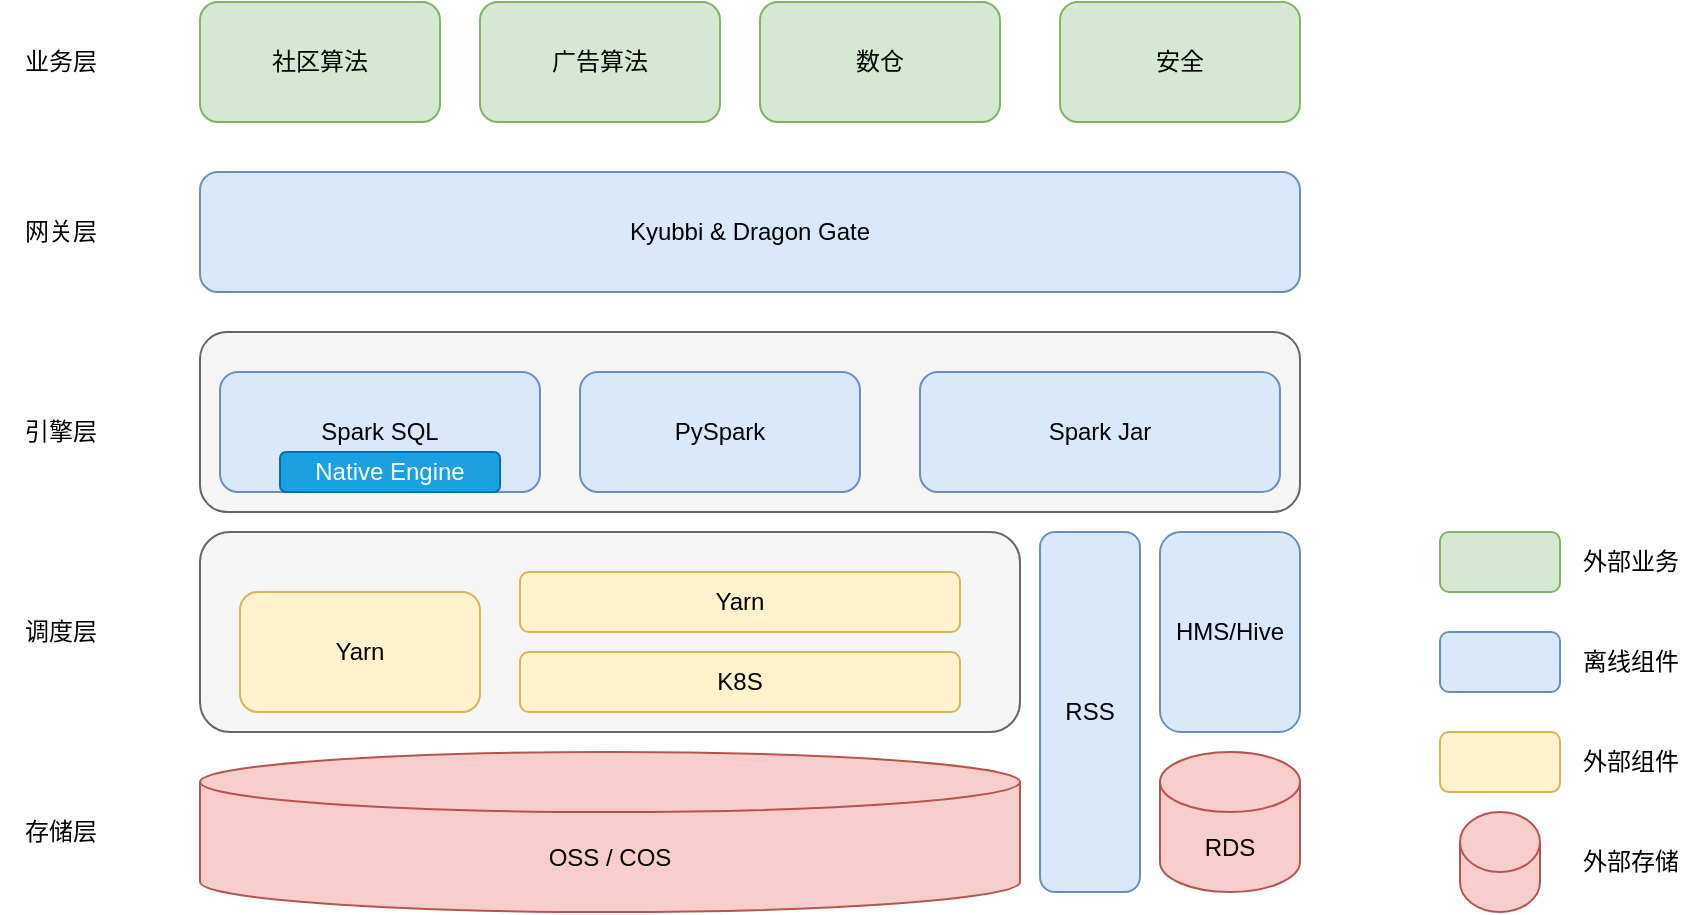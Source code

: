 <mxfile version="24.8.6">
  <diagram name="Page-1" id="zTlZs2GxAq_3RxLiphwF">
    <mxGraphModel dx="1434" dy="786" grid="1" gridSize="10" guides="1" tooltips="1" connect="1" arrows="1" fold="1" page="1" pageScale="1" pageWidth="850" pageHeight="1100" math="0" shadow="0">
      <root>
        <mxCell id="0" />
        <mxCell id="1" parent="0" />
        <mxCell id="dyR7_paAhkqjmsIOhDJc-17" value="" style="rounded=1;whiteSpace=wrap;html=1;fillColor=#f5f5f5;fontColor=#333333;strokeColor=#666666;" vertex="1" parent="1">
          <mxGeometry x="180" y="230" width="550" height="90" as="geometry" />
        </mxCell>
        <mxCell id="dyR7_paAhkqjmsIOhDJc-1" value="OSS / COS" style="shape=cylinder3;whiteSpace=wrap;html=1;boundedLbl=1;backgroundOutline=1;size=15;fillColor=#f8cecc;strokeColor=#b85450;" vertex="1" parent="1">
          <mxGeometry x="180" y="440" width="410" height="80" as="geometry" />
        </mxCell>
        <mxCell id="dyR7_paAhkqjmsIOhDJc-2" value="" style="rounded=1;whiteSpace=wrap;html=1;fillColor=#f5f5f5;fontColor=#333333;strokeColor=#666666;" vertex="1" parent="1">
          <mxGeometry x="180" y="330" width="410" height="100" as="geometry" />
        </mxCell>
        <mxCell id="dyR7_paAhkqjmsIOhDJc-3" value="Yarn" style="rounded=1;whiteSpace=wrap;html=1;fillColor=#fff2cc;strokeColor=#d6b656;" vertex="1" parent="1">
          <mxGeometry x="200" y="360" width="120" height="60" as="geometry" />
        </mxCell>
        <mxCell id="dyR7_paAhkqjmsIOhDJc-4" value="Yarn" style="rounded=1;whiteSpace=wrap;html=1;fillColor=#fff2cc;strokeColor=#d6b656;" vertex="1" parent="1">
          <mxGeometry x="340" y="350" width="220" height="30" as="geometry" />
        </mxCell>
        <mxCell id="dyR7_paAhkqjmsIOhDJc-5" value="K8S" style="rounded=1;whiteSpace=wrap;html=1;fillColor=#fff2cc;strokeColor=#d6b656;" vertex="1" parent="1">
          <mxGeometry x="340" y="390" width="220" height="30" as="geometry" />
        </mxCell>
        <mxCell id="dyR7_paAhkqjmsIOhDJc-6" value="Spark SQL" style="rounded=1;whiteSpace=wrap;html=1;fillColor=#dae8fc;strokeColor=#6c8ebf;" vertex="1" parent="1">
          <mxGeometry x="190" y="250" width="160" height="60" as="geometry" />
        </mxCell>
        <mxCell id="dyR7_paAhkqjmsIOhDJc-7" value="PySpark" style="rounded=1;whiteSpace=wrap;html=1;fillColor=#dae8fc;strokeColor=#6c8ebf;" vertex="1" parent="1">
          <mxGeometry x="370" y="250" width="140" height="60" as="geometry" />
        </mxCell>
        <mxCell id="dyR7_paAhkqjmsIOhDJc-8" value="Spark Jar" style="rounded=1;whiteSpace=wrap;html=1;fillColor=#dae8fc;strokeColor=#6c8ebf;" vertex="1" parent="1">
          <mxGeometry x="540" y="250" width="180" height="60" as="geometry" />
        </mxCell>
        <mxCell id="dyR7_paAhkqjmsIOhDJc-9" value="调度层" style="text;html=1;align=center;verticalAlign=middle;resizable=0;points=[];autosize=1;strokeColor=none;fillColor=none;" vertex="1" parent="1">
          <mxGeometry x="80" y="365" width="60" height="30" as="geometry" />
        </mxCell>
        <mxCell id="dyR7_paAhkqjmsIOhDJc-10" value="存储层" style="text;html=1;align=center;verticalAlign=middle;resizable=0;points=[];autosize=1;strokeColor=none;fillColor=none;" vertex="1" parent="1">
          <mxGeometry x="80" y="465" width="60" height="30" as="geometry" />
        </mxCell>
        <mxCell id="dyR7_paAhkqjmsIOhDJc-11" value="引擎层" style="text;html=1;align=center;verticalAlign=middle;resizable=0;points=[];autosize=1;strokeColor=none;fillColor=none;" vertex="1" parent="1">
          <mxGeometry x="80" y="265" width="60" height="30" as="geometry" />
        </mxCell>
        <mxCell id="dyR7_paAhkqjmsIOhDJc-12" value="Kyubbi &amp;amp; Dragon Gate" style="rounded=1;whiteSpace=wrap;html=1;fillColor=#dae8fc;strokeColor=#6c8ebf;" vertex="1" parent="1">
          <mxGeometry x="180" y="150" width="550" height="60" as="geometry" />
        </mxCell>
        <mxCell id="dyR7_paAhkqjmsIOhDJc-13" value="网关层" style="text;html=1;align=center;verticalAlign=middle;resizable=0;points=[];autosize=1;strokeColor=none;fillColor=none;" vertex="1" parent="1">
          <mxGeometry x="80" y="165" width="60" height="30" as="geometry" />
        </mxCell>
        <mxCell id="dyR7_paAhkqjmsIOhDJc-14" value="RSS" style="rounded=1;whiteSpace=wrap;html=1;fillColor=#dae8fc;strokeColor=#6c8ebf;" vertex="1" parent="1">
          <mxGeometry x="600" y="330" width="50" height="180" as="geometry" />
        </mxCell>
        <mxCell id="dyR7_paAhkqjmsIOhDJc-15" value="HMS/Hive" style="rounded=1;whiteSpace=wrap;html=1;fillColor=#dae8fc;strokeColor=#6c8ebf;" vertex="1" parent="1">
          <mxGeometry x="660" y="330" width="70" height="100" as="geometry" />
        </mxCell>
        <mxCell id="dyR7_paAhkqjmsIOhDJc-16" value="RDS" style="shape=cylinder3;whiteSpace=wrap;html=1;boundedLbl=1;backgroundOutline=1;size=15;fillColor=#f8cecc;strokeColor=#b85450;" vertex="1" parent="1">
          <mxGeometry x="660" y="440" width="70" height="70" as="geometry" />
        </mxCell>
        <mxCell id="dyR7_paAhkqjmsIOhDJc-18" value="业务层" style="text;html=1;align=center;verticalAlign=middle;resizable=0;points=[];autosize=1;strokeColor=none;fillColor=none;" vertex="1" parent="1">
          <mxGeometry x="80" y="80" width="60" height="30" as="geometry" />
        </mxCell>
        <mxCell id="dyR7_paAhkqjmsIOhDJc-19" value="社区算法" style="rounded=1;whiteSpace=wrap;html=1;fillColor=#d5e8d4;strokeColor=#82b366;" vertex="1" parent="1">
          <mxGeometry x="180" y="65" width="120" height="60" as="geometry" />
        </mxCell>
        <mxCell id="dyR7_paAhkqjmsIOhDJc-20" value="广告算法" style="rounded=1;whiteSpace=wrap;html=1;fillColor=#d5e8d4;strokeColor=#82b366;" vertex="1" parent="1">
          <mxGeometry x="320" y="65" width="120" height="60" as="geometry" />
        </mxCell>
        <mxCell id="dyR7_paAhkqjmsIOhDJc-21" value="数仓" style="rounded=1;whiteSpace=wrap;html=1;fillColor=#d5e8d4;strokeColor=#82b366;" vertex="1" parent="1">
          <mxGeometry x="460" y="65" width="120" height="60" as="geometry" />
        </mxCell>
        <mxCell id="dyR7_paAhkqjmsIOhDJc-22" value="安全" style="rounded=1;whiteSpace=wrap;html=1;fillColor=#d5e8d4;strokeColor=#82b366;" vertex="1" parent="1">
          <mxGeometry x="610" y="65" width="120" height="60" as="geometry" />
        </mxCell>
        <mxCell id="dyR7_paAhkqjmsIOhDJc-23" value="Native Engine" style="rounded=1;whiteSpace=wrap;html=1;fillColor=#1ba1e2;strokeColor=#006EAF;fontColor=#ffffff;" vertex="1" parent="1">
          <mxGeometry x="220" y="290" width="110" height="20" as="geometry" />
        </mxCell>
        <mxCell id="dyR7_paAhkqjmsIOhDJc-24" value="" style="shape=cylinder3;whiteSpace=wrap;html=1;boundedLbl=1;backgroundOutline=1;size=15;fillColor=#f8cecc;strokeColor=#b85450;" vertex="1" parent="1">
          <mxGeometry x="810" y="470" width="40" height="50" as="geometry" />
        </mxCell>
        <mxCell id="dyR7_paAhkqjmsIOhDJc-25" value="外部存储" style="text;html=1;align=center;verticalAlign=middle;resizable=0;points=[];autosize=1;strokeColor=none;fillColor=none;" vertex="1" parent="1">
          <mxGeometry x="860" y="480" width="70" height="30" as="geometry" />
        </mxCell>
        <mxCell id="dyR7_paAhkqjmsIOhDJc-26" value="" style="rounded=1;whiteSpace=wrap;html=1;fillColor=#fff2cc;strokeColor=#d6b656;" vertex="1" parent="1">
          <mxGeometry x="800" y="430" width="60" height="30" as="geometry" />
        </mxCell>
        <mxCell id="dyR7_paAhkqjmsIOhDJc-27" value="外部组件" style="text;html=1;align=center;verticalAlign=middle;resizable=0;points=[];autosize=1;strokeColor=none;fillColor=none;" vertex="1" parent="1">
          <mxGeometry x="860" y="430" width="70" height="30" as="geometry" />
        </mxCell>
        <mxCell id="dyR7_paAhkqjmsIOhDJc-29" value="" style="rounded=1;whiteSpace=wrap;html=1;fillColor=#dae8fc;strokeColor=#6c8ebf;" vertex="1" parent="1">
          <mxGeometry x="800" y="380" width="60" height="30" as="geometry" />
        </mxCell>
        <mxCell id="dyR7_paAhkqjmsIOhDJc-30" value="离线组件" style="text;html=1;align=center;verticalAlign=middle;resizable=0;points=[];autosize=1;strokeColor=none;fillColor=none;" vertex="1" parent="1">
          <mxGeometry x="860" y="380" width="70" height="30" as="geometry" />
        </mxCell>
        <mxCell id="dyR7_paAhkqjmsIOhDJc-31" value="" style="rounded=1;whiteSpace=wrap;html=1;fillColor=#d5e8d4;strokeColor=#82b366;" vertex="1" parent="1">
          <mxGeometry x="800" y="330" width="60" height="30" as="geometry" />
        </mxCell>
        <mxCell id="dyR7_paAhkqjmsIOhDJc-32" value="外部业务" style="text;html=1;align=center;verticalAlign=middle;resizable=0;points=[];autosize=1;strokeColor=none;fillColor=none;" vertex="1" parent="1">
          <mxGeometry x="860" y="330" width="70" height="30" as="geometry" />
        </mxCell>
      </root>
    </mxGraphModel>
  </diagram>
</mxfile>

